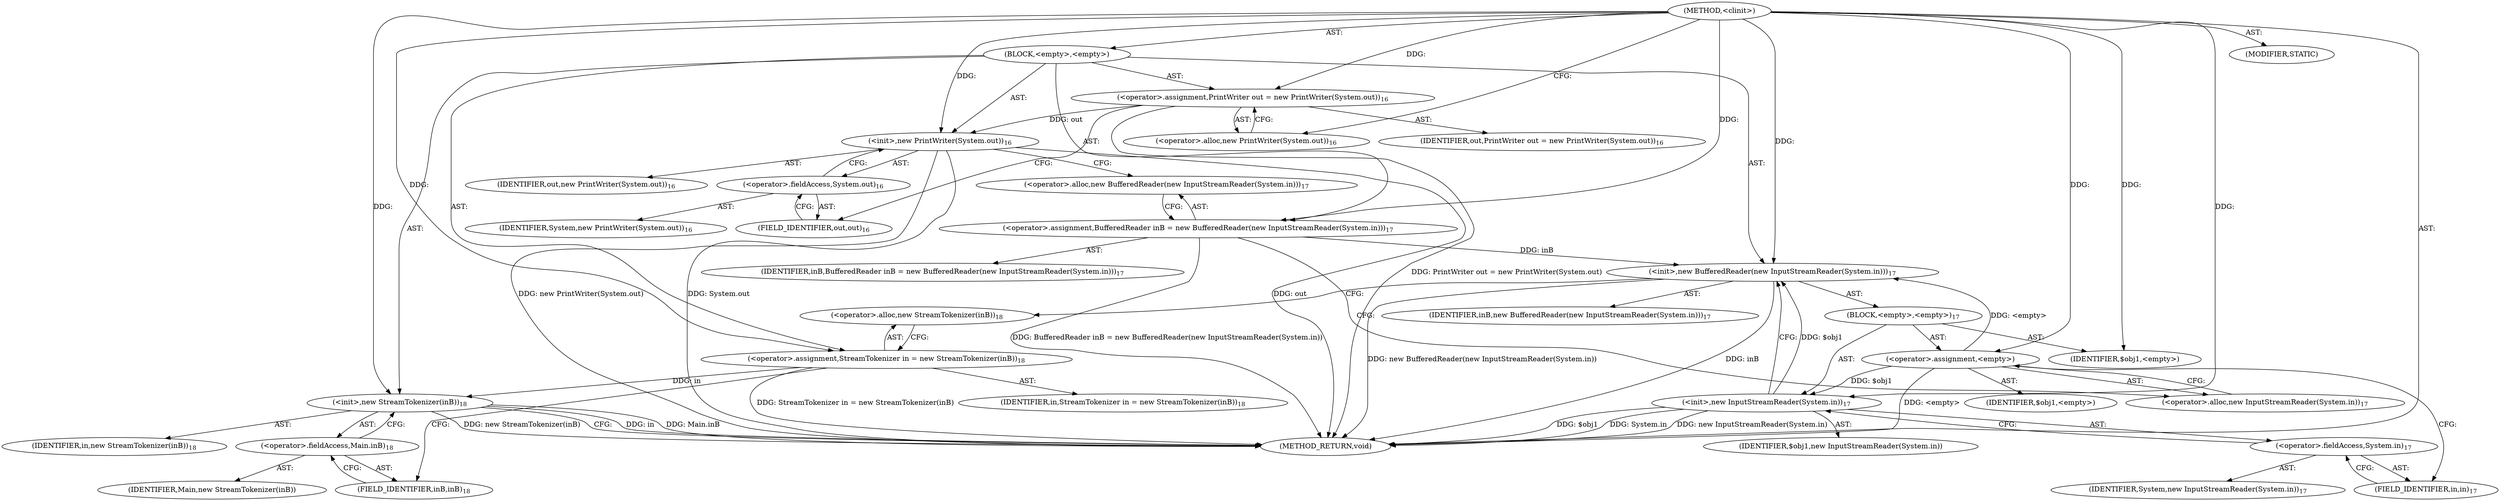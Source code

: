 digraph "&lt;clinit&gt;" {  
"120" [label = <(METHOD,&lt;clinit&gt;)> ]
"121" [label = <(BLOCK,&lt;empty&gt;,&lt;empty&gt;)> ]
"122" [label = <(&lt;operator&gt;.assignment,PrintWriter out = new PrintWriter(System.out))<SUB>16</SUB>> ]
"123" [label = <(IDENTIFIER,out,PrintWriter out = new PrintWriter(System.out))<SUB>16</SUB>> ]
"124" [label = <(&lt;operator&gt;.alloc,new PrintWriter(System.out))<SUB>16</SUB>> ]
"125" [label = <(&lt;init&gt;,new PrintWriter(System.out))<SUB>16</SUB>> ]
"3" [label = <(IDENTIFIER,out,new PrintWriter(System.out))<SUB>16</SUB>> ]
"126" [label = <(&lt;operator&gt;.fieldAccess,System.out)<SUB>16</SUB>> ]
"127" [label = <(IDENTIFIER,System,new PrintWriter(System.out))<SUB>16</SUB>> ]
"128" [label = <(FIELD_IDENTIFIER,out,out)<SUB>16</SUB>> ]
"129" [label = <(&lt;operator&gt;.assignment,BufferedReader inB = new BufferedReader(new InputStreamReader(System.in)))<SUB>17</SUB>> ]
"130" [label = <(IDENTIFIER,inB,BufferedReader inB = new BufferedReader(new InputStreamReader(System.in)))<SUB>17</SUB>> ]
"131" [label = <(&lt;operator&gt;.alloc,new BufferedReader(new InputStreamReader(System.in)))<SUB>17</SUB>> ]
"132" [label = <(&lt;init&gt;,new BufferedReader(new InputStreamReader(System.in)))<SUB>17</SUB>> ]
"5" [label = <(IDENTIFIER,inB,new BufferedReader(new InputStreamReader(System.in)))<SUB>17</SUB>> ]
"133" [label = <(BLOCK,&lt;empty&gt;,&lt;empty&gt;)<SUB>17</SUB>> ]
"134" [label = <(&lt;operator&gt;.assignment,&lt;empty&gt;)> ]
"135" [label = <(IDENTIFIER,$obj1,&lt;empty&gt;)> ]
"136" [label = <(&lt;operator&gt;.alloc,new InputStreamReader(System.in))<SUB>17</SUB>> ]
"137" [label = <(&lt;init&gt;,new InputStreamReader(System.in))<SUB>17</SUB>> ]
"138" [label = <(IDENTIFIER,$obj1,new InputStreamReader(System.in))> ]
"139" [label = <(&lt;operator&gt;.fieldAccess,System.in)<SUB>17</SUB>> ]
"140" [label = <(IDENTIFIER,System,new InputStreamReader(System.in))<SUB>17</SUB>> ]
"141" [label = <(FIELD_IDENTIFIER,in,in)<SUB>17</SUB>> ]
"142" [label = <(IDENTIFIER,$obj1,&lt;empty&gt;)> ]
"143" [label = <(&lt;operator&gt;.assignment,StreamTokenizer in = new StreamTokenizer(inB))<SUB>18</SUB>> ]
"144" [label = <(IDENTIFIER,in,StreamTokenizer in = new StreamTokenizer(inB))<SUB>18</SUB>> ]
"145" [label = <(&lt;operator&gt;.alloc,new StreamTokenizer(inB))<SUB>18</SUB>> ]
"146" [label = <(&lt;init&gt;,new StreamTokenizer(inB))<SUB>18</SUB>> ]
"7" [label = <(IDENTIFIER,in,new StreamTokenizer(inB))<SUB>18</SUB>> ]
"147" [label = <(&lt;operator&gt;.fieldAccess,Main.inB)<SUB>18</SUB>> ]
"148" [label = <(IDENTIFIER,Main,new StreamTokenizer(inB))> ]
"149" [label = <(FIELD_IDENTIFIER,inB,inB)<SUB>18</SUB>> ]
"150" [label = <(MODIFIER,STATIC)> ]
"151" [label = <(METHOD_RETURN,void)> ]
  "120" -> "121"  [ label = "AST: "] 
  "120" -> "150"  [ label = "AST: "] 
  "120" -> "151"  [ label = "AST: "] 
  "121" -> "122"  [ label = "AST: "] 
  "121" -> "125"  [ label = "AST: "] 
  "121" -> "129"  [ label = "AST: "] 
  "121" -> "132"  [ label = "AST: "] 
  "121" -> "143"  [ label = "AST: "] 
  "121" -> "146"  [ label = "AST: "] 
  "122" -> "123"  [ label = "AST: "] 
  "122" -> "124"  [ label = "AST: "] 
  "125" -> "3"  [ label = "AST: "] 
  "125" -> "126"  [ label = "AST: "] 
  "126" -> "127"  [ label = "AST: "] 
  "126" -> "128"  [ label = "AST: "] 
  "129" -> "130"  [ label = "AST: "] 
  "129" -> "131"  [ label = "AST: "] 
  "132" -> "5"  [ label = "AST: "] 
  "132" -> "133"  [ label = "AST: "] 
  "133" -> "134"  [ label = "AST: "] 
  "133" -> "137"  [ label = "AST: "] 
  "133" -> "142"  [ label = "AST: "] 
  "134" -> "135"  [ label = "AST: "] 
  "134" -> "136"  [ label = "AST: "] 
  "137" -> "138"  [ label = "AST: "] 
  "137" -> "139"  [ label = "AST: "] 
  "139" -> "140"  [ label = "AST: "] 
  "139" -> "141"  [ label = "AST: "] 
  "143" -> "144"  [ label = "AST: "] 
  "143" -> "145"  [ label = "AST: "] 
  "146" -> "7"  [ label = "AST: "] 
  "146" -> "147"  [ label = "AST: "] 
  "147" -> "148"  [ label = "AST: "] 
  "147" -> "149"  [ label = "AST: "] 
  "122" -> "128"  [ label = "CFG: "] 
  "125" -> "131"  [ label = "CFG: "] 
  "129" -> "136"  [ label = "CFG: "] 
  "132" -> "145"  [ label = "CFG: "] 
  "143" -> "149"  [ label = "CFG: "] 
  "146" -> "151"  [ label = "CFG: "] 
  "124" -> "122"  [ label = "CFG: "] 
  "126" -> "125"  [ label = "CFG: "] 
  "131" -> "129"  [ label = "CFG: "] 
  "145" -> "143"  [ label = "CFG: "] 
  "147" -> "146"  [ label = "CFG: "] 
  "128" -> "126"  [ label = "CFG: "] 
  "134" -> "141"  [ label = "CFG: "] 
  "137" -> "132"  [ label = "CFG: "] 
  "149" -> "147"  [ label = "CFG: "] 
  "136" -> "134"  [ label = "CFG: "] 
  "139" -> "137"  [ label = "CFG: "] 
  "141" -> "139"  [ label = "CFG: "] 
  "120" -> "124"  [ label = "CFG: "] 
  "122" -> "151"  [ label = "DDG: PrintWriter out = new PrintWriter(System.out)"] 
  "125" -> "151"  [ label = "DDG: out"] 
  "125" -> "151"  [ label = "DDG: System.out"] 
  "125" -> "151"  [ label = "DDG: new PrintWriter(System.out)"] 
  "129" -> "151"  [ label = "DDG: BufferedReader inB = new BufferedReader(new InputStreamReader(System.in))"] 
  "132" -> "151"  [ label = "DDG: inB"] 
  "134" -> "151"  [ label = "DDG: &lt;empty&gt;"] 
  "137" -> "151"  [ label = "DDG: $obj1"] 
  "137" -> "151"  [ label = "DDG: System.in"] 
  "137" -> "151"  [ label = "DDG: new InputStreamReader(System.in)"] 
  "132" -> "151"  [ label = "DDG: new BufferedReader(new InputStreamReader(System.in))"] 
  "143" -> "151"  [ label = "DDG: StreamTokenizer in = new StreamTokenizer(inB)"] 
  "146" -> "151"  [ label = "DDG: in"] 
  "146" -> "151"  [ label = "DDG: Main.inB"] 
  "146" -> "151"  [ label = "DDG: new StreamTokenizer(inB)"] 
  "120" -> "122"  [ label = "DDG: "] 
  "120" -> "129"  [ label = "DDG: "] 
  "120" -> "143"  [ label = "DDG: "] 
  "122" -> "125"  [ label = "DDG: out"] 
  "120" -> "125"  [ label = "DDG: "] 
  "129" -> "132"  [ label = "DDG: inB"] 
  "120" -> "132"  [ label = "DDG: "] 
  "134" -> "132"  [ label = "DDG: &lt;empty&gt;"] 
  "137" -> "132"  [ label = "DDG: $obj1"] 
  "143" -> "146"  [ label = "DDG: in"] 
  "120" -> "146"  [ label = "DDG: "] 
  "120" -> "134"  [ label = "DDG: "] 
  "120" -> "142"  [ label = "DDG: "] 
  "134" -> "137"  [ label = "DDG: $obj1"] 
  "120" -> "137"  [ label = "DDG: "] 
}
